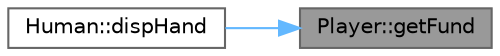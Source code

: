 digraph "Player::getFund"
{
 // INTERACTIVE_SVG=YES
 // LATEX_PDF_SIZE
  bgcolor="transparent";
  edge [fontname=Helvetica,fontsize=10,labelfontname=Helvetica,labelfontsize=10];
  node [fontname=Helvetica,fontsize=10,shape=box,height=0.2,width=0.4];
  rankdir="RL";
  Node1 [id="Node000001",label="Player::getFund",height=0.2,width=0.4,color="gray40", fillcolor="grey60", style="filled", fontcolor="black",tooltip="Get current funds."];
  Node1 -> Node2 [id="edge1_Node000001_Node000002",dir="back",color="steelblue1",style="solid",tooltip=" "];
  Node2 [id="Node000002",label="Human::dispHand",height=0.2,width=0.4,color="grey40", fillcolor="white", style="filled",URL="$class_human.html#a41589a8a97907c66a633f2aecab9c440",tooltip="Display human player's hand."];
}
